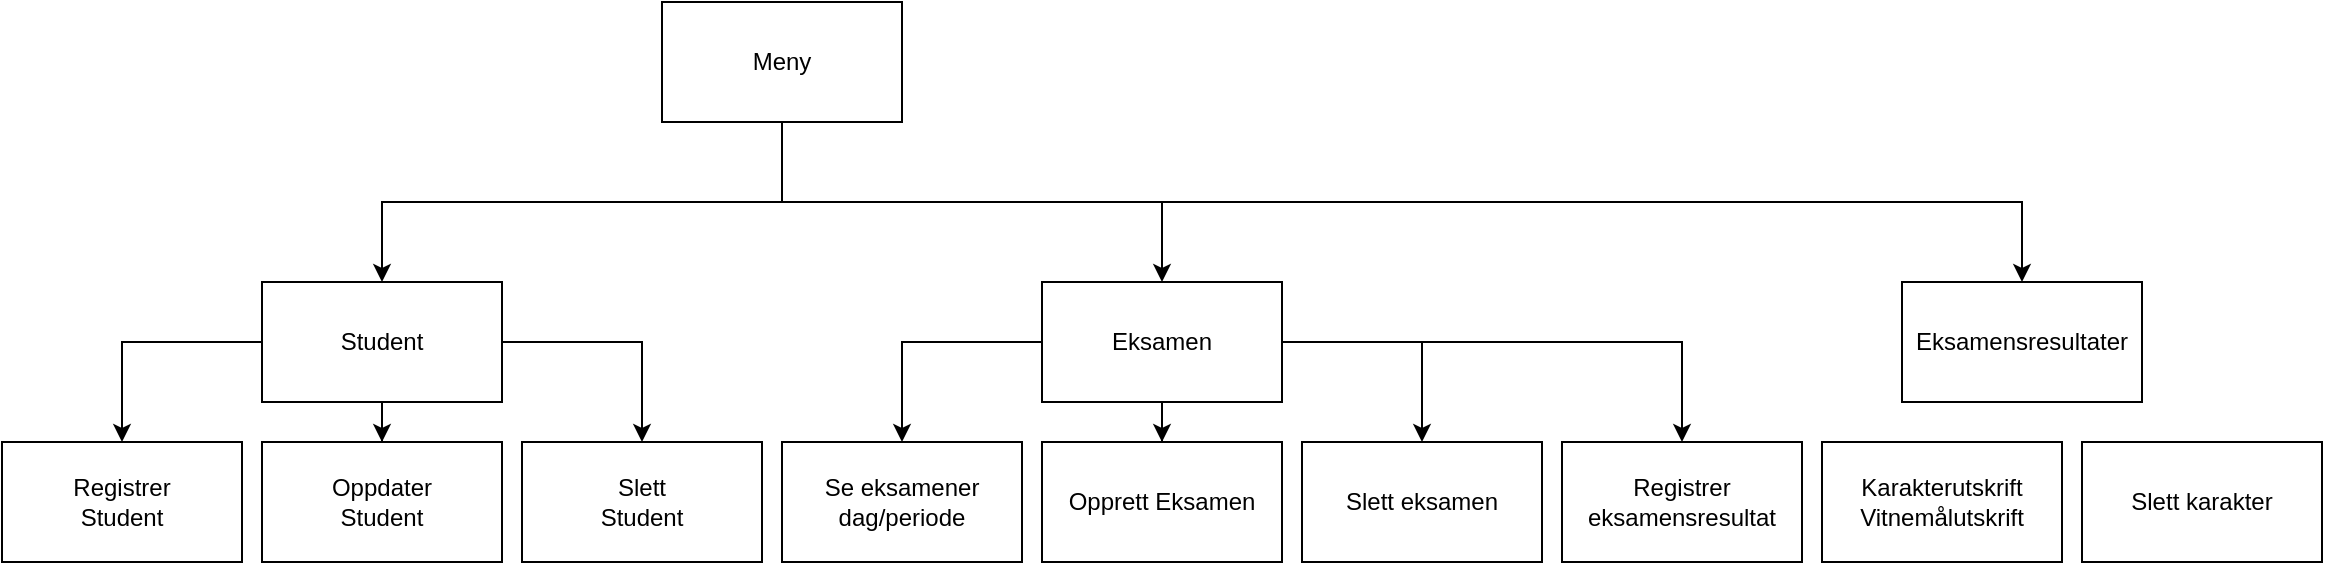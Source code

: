 <mxfile version="14.4.5" type="device"><diagram id="F_KZVYegmga72Vkvqm4l" name="Page-1"><mxGraphModel dx="8471" dy="5286" grid="1" gridSize="10" guides="1" tooltips="1" connect="1" arrows="1" fold="1" page="1" pageScale="1" pageWidth="850" pageHeight="1100" math="0" shadow="0"><root><mxCell id="0"/><mxCell id="1" parent="0"/><mxCell id="BuPTV1w5li8Nrimmay8Y-18" style="edgeStyle=orthogonalEdgeStyle;rounded=0;orthogonalLoop=1;jettySize=auto;html=1;entryX=0.5;entryY=0;entryDx=0;entryDy=0;exitX=0.5;exitY=1;exitDx=0;exitDy=0;" edge="1" parent="1" source="BuPTV1w5li8Nrimmay8Y-1" target="BuPTV1w5li8Nrimmay8Y-2"><mxGeometry relative="1" as="geometry"/></mxCell><mxCell id="BuPTV1w5li8Nrimmay8Y-19" style="edgeStyle=orthogonalEdgeStyle;rounded=0;orthogonalLoop=1;jettySize=auto;html=1;entryX=0.5;entryY=0;entryDx=0;entryDy=0;exitX=0.5;exitY=1;exitDx=0;exitDy=0;" edge="1" parent="1" source="BuPTV1w5li8Nrimmay8Y-1" target="BuPTV1w5li8Nrimmay8Y-9"><mxGeometry relative="1" as="geometry"/></mxCell><mxCell id="BuPTV1w5li8Nrimmay8Y-1" value="Meny" style="rounded=0;whiteSpace=wrap;html=1;" vertex="1" parent="1"><mxGeometry x="330" y="390" width="120" height="60" as="geometry"/></mxCell><mxCell id="BuPTV1w5li8Nrimmay8Y-6" style="edgeStyle=orthogonalEdgeStyle;rounded=0;orthogonalLoop=1;jettySize=auto;html=1;" edge="1" parent="1" source="BuPTV1w5li8Nrimmay8Y-2" target="BuPTV1w5li8Nrimmay8Y-5"><mxGeometry relative="1" as="geometry"/></mxCell><mxCell id="BuPTV1w5li8Nrimmay8Y-7" style="edgeStyle=orthogonalEdgeStyle;rounded=0;orthogonalLoop=1;jettySize=auto;html=1;" edge="1" parent="1" source="BuPTV1w5li8Nrimmay8Y-2" target="BuPTV1w5li8Nrimmay8Y-3"><mxGeometry relative="1" as="geometry"/></mxCell><mxCell id="BuPTV1w5li8Nrimmay8Y-8" style="edgeStyle=orthogonalEdgeStyle;rounded=0;orthogonalLoop=1;jettySize=auto;html=1;entryX=0.5;entryY=0;entryDx=0;entryDy=0;" edge="1" parent="1" source="BuPTV1w5li8Nrimmay8Y-2" target="BuPTV1w5li8Nrimmay8Y-4"><mxGeometry relative="1" as="geometry"/></mxCell><mxCell id="BuPTV1w5li8Nrimmay8Y-2" value="Student" style="rounded=0;whiteSpace=wrap;html=1;" vertex="1" parent="1"><mxGeometry x="130" y="530" width="120" height="60" as="geometry"/></mxCell><mxCell id="BuPTV1w5li8Nrimmay8Y-3" value="Registrer&lt;br&gt;Student" style="rounded=0;whiteSpace=wrap;html=1;" vertex="1" parent="1"><mxGeometry y="610" width="120" height="60" as="geometry"/></mxCell><mxCell id="BuPTV1w5li8Nrimmay8Y-4" value="Slett &lt;br&gt;Student" style="rounded=0;whiteSpace=wrap;html=1;" vertex="1" parent="1"><mxGeometry x="260" y="610" width="120" height="60" as="geometry"/></mxCell><mxCell id="BuPTV1w5li8Nrimmay8Y-5" value="Oppdater&lt;br&gt;Student" style="rounded=0;whiteSpace=wrap;html=1;" vertex="1" parent="1"><mxGeometry x="130" y="610" width="120" height="60" as="geometry"/></mxCell><mxCell id="BuPTV1w5li8Nrimmay8Y-15" style="edgeStyle=orthogonalEdgeStyle;rounded=0;orthogonalLoop=1;jettySize=auto;html=1;entryX=0.5;entryY=0;entryDx=0;entryDy=0;" edge="1" parent="1" source="BuPTV1w5li8Nrimmay8Y-9" target="BuPTV1w5li8Nrimmay8Y-10"><mxGeometry relative="1" as="geometry"/></mxCell><mxCell id="BuPTV1w5li8Nrimmay8Y-16" style="edgeStyle=orthogonalEdgeStyle;rounded=0;orthogonalLoop=1;jettySize=auto;html=1;entryX=0.5;entryY=0;entryDx=0;entryDy=0;" edge="1" parent="1" source="BuPTV1w5li8Nrimmay8Y-9" target="BuPTV1w5li8Nrimmay8Y-11"><mxGeometry relative="1" as="geometry"/></mxCell><mxCell id="BuPTV1w5li8Nrimmay8Y-17" style="edgeStyle=orthogonalEdgeStyle;rounded=0;orthogonalLoop=1;jettySize=auto;html=1;entryX=0.5;entryY=0;entryDx=0;entryDy=0;" edge="1" parent="1" source="BuPTV1w5li8Nrimmay8Y-9" target="BuPTV1w5li8Nrimmay8Y-12"><mxGeometry relative="1" as="geometry"/></mxCell><mxCell id="BuPTV1w5li8Nrimmay8Y-9" value="Eksamen" style="rounded=0;whiteSpace=wrap;html=1;" vertex="1" parent="1"><mxGeometry x="520" y="530" width="120" height="60" as="geometry"/></mxCell><mxCell id="BuPTV1w5li8Nrimmay8Y-10" value="Opprett Eksamen" style="rounded=0;whiteSpace=wrap;html=1;" vertex="1" parent="1"><mxGeometry x="520" y="610" width="120" height="60" as="geometry"/></mxCell><mxCell id="BuPTV1w5li8Nrimmay8Y-11" value="Se eksamener&lt;br&gt;dag/periode" style="rounded=0;whiteSpace=wrap;html=1;" vertex="1" parent="1"><mxGeometry x="390" y="610" width="120" height="60" as="geometry"/></mxCell><mxCell id="BuPTV1w5li8Nrimmay8Y-12" value="Slett eksamen" style="rounded=0;whiteSpace=wrap;html=1;" vertex="1" parent="1"><mxGeometry x="650" y="610" width="120" height="60" as="geometry"/></mxCell><mxCell id="BuPTV1w5li8Nrimmay8Y-20" style="edgeStyle=orthogonalEdgeStyle;rounded=0;orthogonalLoop=1;jettySize=auto;html=1;entryX=0.5;entryY=1;entryDx=0;entryDy=0;startArrow=classic;startFill=1;endArrow=none;endFill=0;exitX=0.5;exitY=0;exitDx=0;exitDy=0;" edge="1" parent="1" source="BuPTV1w5li8Nrimmay8Y-13" target="BuPTV1w5li8Nrimmay8Y-1"><mxGeometry relative="1" as="geometry"/></mxCell><mxCell id="BuPTV1w5li8Nrimmay8Y-13" value="Eksamensresultater" style="rounded=0;whiteSpace=wrap;html=1;" vertex="1" parent="1"><mxGeometry x="950" y="530" width="120" height="60" as="geometry"/></mxCell><mxCell id="BuPTV1w5li8Nrimmay8Y-23" style="edgeStyle=orthogonalEdgeStyle;rounded=0;orthogonalLoop=1;jettySize=auto;html=1;entryX=1;entryY=0.5;entryDx=0;entryDy=0;startArrow=classic;startFill=1;endArrow=none;endFill=0;" edge="1" parent="1" source="BuPTV1w5li8Nrimmay8Y-21" target="BuPTV1w5li8Nrimmay8Y-9"><mxGeometry relative="1" as="geometry"><Array as="points"><mxPoint x="840" y="560"/></Array></mxGeometry></mxCell><mxCell id="BuPTV1w5li8Nrimmay8Y-21" value="Registrer&lt;br&gt;eksamensresultat" style="rounded=0;whiteSpace=wrap;html=1;" vertex="1" parent="1"><mxGeometry x="780" y="610" width="120" height="60" as="geometry"/></mxCell><mxCell id="BuPTV1w5li8Nrimmay8Y-24" value="Karakterutskrift&lt;br&gt;Vitnemålutskrift" style="rounded=0;whiteSpace=wrap;html=1;" vertex="1" parent="1"><mxGeometry x="910" y="610" width="120" height="60" as="geometry"/></mxCell><mxCell id="BuPTV1w5li8Nrimmay8Y-25" value="Slett karakter" style="rounded=0;whiteSpace=wrap;html=1;" vertex="1" parent="1"><mxGeometry x="1040" y="610" width="120" height="60" as="geometry"/></mxCell></root></mxGraphModel></diagram></mxfile>